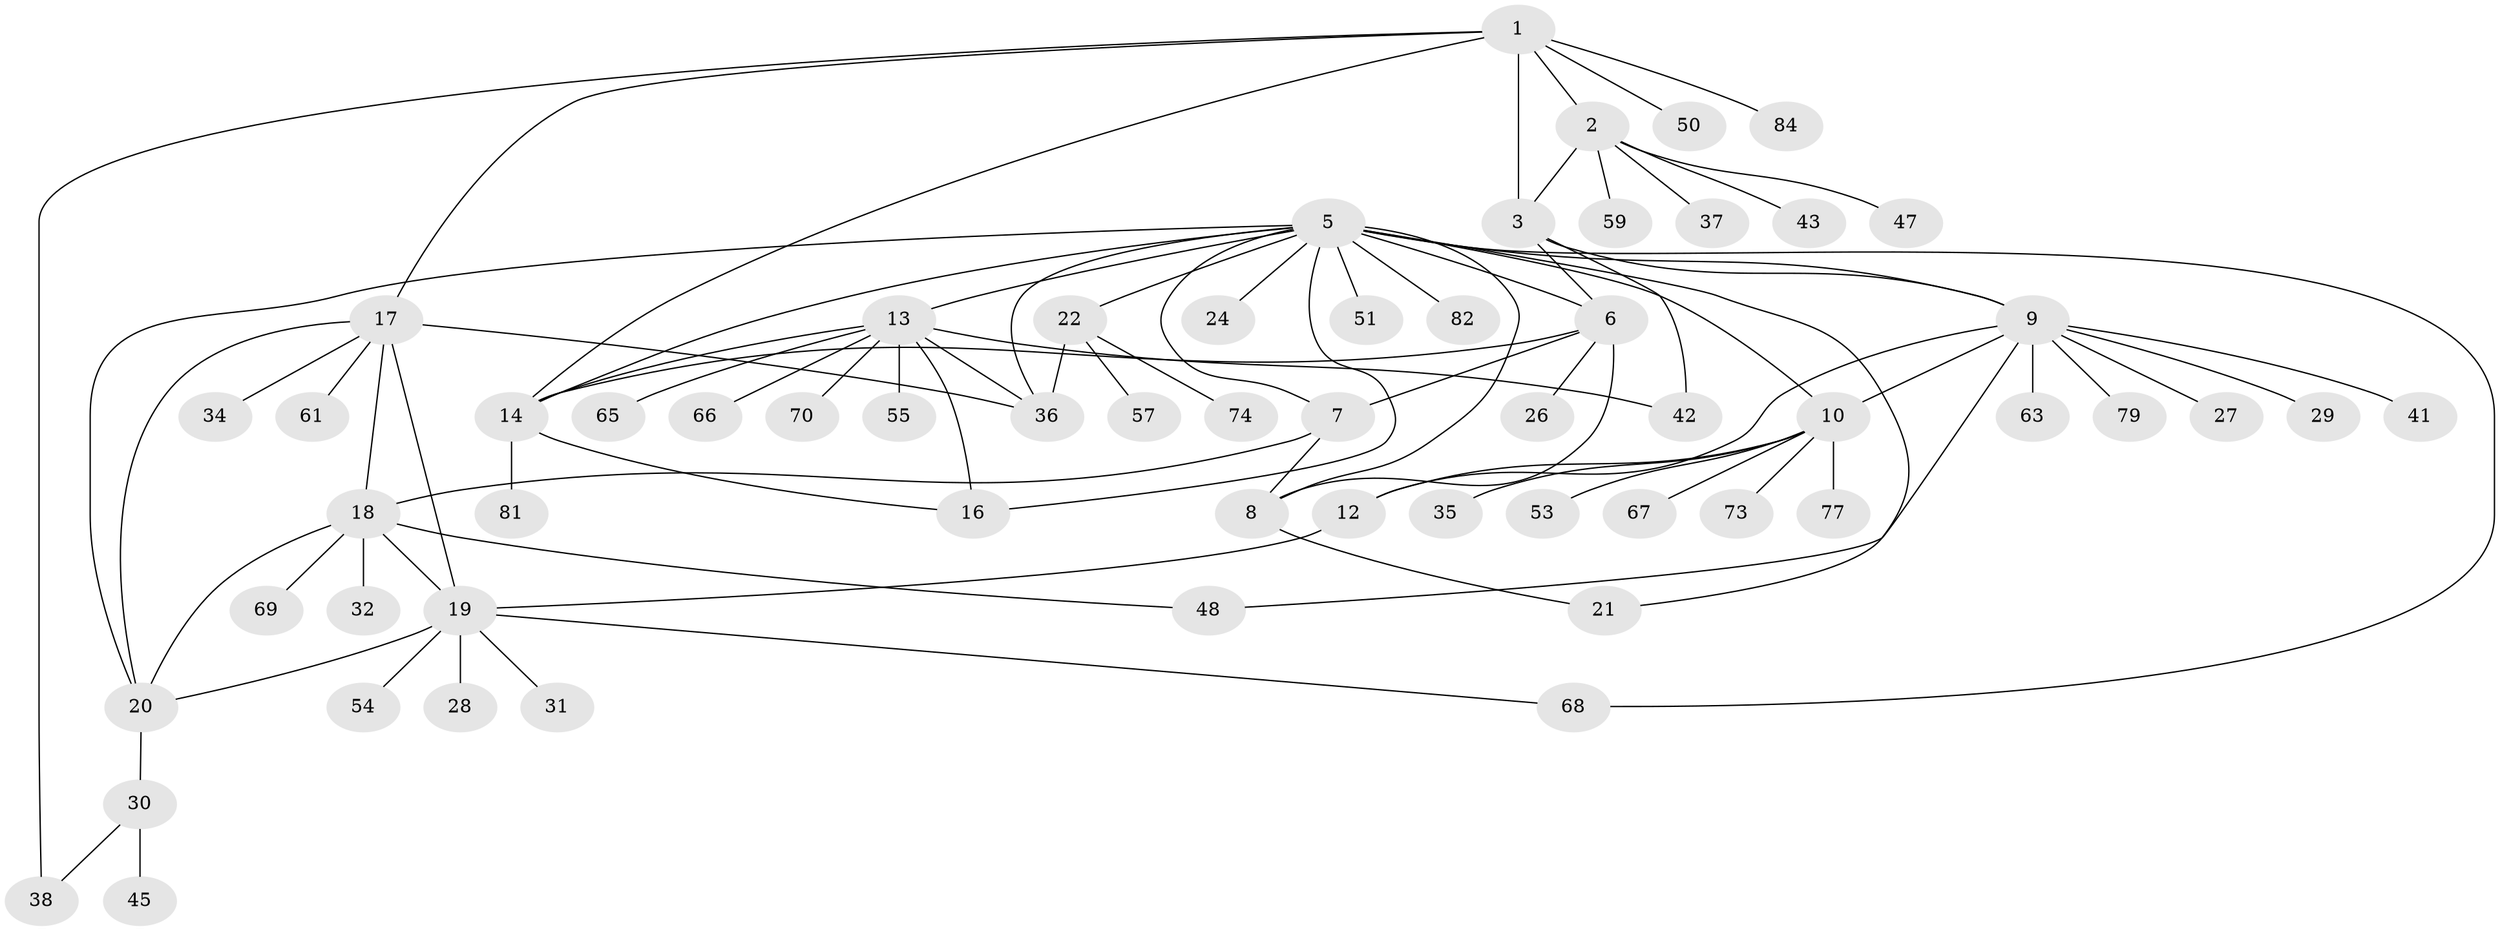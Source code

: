 // original degree distribution, {9: 0.023529411764705882, 8: 0.023529411764705882, 6: 0.058823529411764705, 3: 0.03529411764705882, 7: 0.03529411764705882, 5: 0.03529411764705882, 12: 0.011764705882352941, 10: 0.011764705882352941, 11: 0.011764705882352941, 2: 0.15294117647058825, 4: 0.03529411764705882, 1: 0.5647058823529412}
// Generated by graph-tools (version 1.1) at 2025/42/03/06/25 10:42:08]
// undirected, 60 vertices, 85 edges
graph export_dot {
graph [start="1"]
  node [color=gray90,style=filled];
  1 [super="+23"];
  2 [super="+33"];
  3 [super="+4"];
  5 [super="+15"];
  6 [super="+56"];
  7 [super="+71"];
  8 [super="+39"];
  9 [super="+44"];
  10 [super="+11"];
  12 [super="+46"];
  13 [super="+76"];
  14 [super="+40"];
  16;
  17 [super="+62"];
  18 [super="+52"];
  19 [super="+25"];
  20 [super="+80"];
  21 [super="+49"];
  22 [super="+85"];
  24;
  26 [super="+78"];
  27;
  28;
  29;
  30 [super="+58"];
  31;
  32;
  34;
  35;
  36 [super="+83"];
  37;
  38;
  41;
  42;
  43;
  45;
  47 [super="+60"];
  48 [super="+72"];
  50;
  51;
  53 [super="+64"];
  54;
  55;
  57;
  59;
  61;
  63;
  65;
  66;
  67;
  68;
  69;
  70;
  73;
  74 [super="+75"];
  77;
  79;
  81;
  82;
  84;
  1 -- 2;
  1 -- 3 [weight=2];
  1 -- 14;
  1 -- 17;
  1 -- 38;
  1 -- 50;
  1 -- 84;
  2 -- 3 [weight=2];
  2 -- 37;
  2 -- 43;
  2 -- 47;
  2 -- 59;
  3 -- 6;
  3 -- 9;
  3 -- 42;
  5 -- 6;
  5 -- 7;
  5 -- 8;
  5 -- 24;
  5 -- 36;
  5 -- 10;
  5 -- 68;
  5 -- 9;
  5 -- 13;
  5 -- 14;
  5 -- 16;
  5 -- 82;
  5 -- 51;
  5 -- 20;
  5 -- 22;
  5 -- 21;
  6 -- 7;
  6 -- 8;
  6 -- 26;
  6 -- 14;
  7 -- 8;
  7 -- 18;
  8 -- 21;
  9 -- 10 [weight=2];
  9 -- 12;
  9 -- 27;
  9 -- 29;
  9 -- 41;
  9 -- 48;
  9 -- 63;
  9 -- 79;
  10 -- 12 [weight=2];
  10 -- 53;
  10 -- 73;
  10 -- 77;
  10 -- 67;
  10 -- 35;
  12 -- 19;
  13 -- 14;
  13 -- 16;
  13 -- 42;
  13 -- 55;
  13 -- 65;
  13 -- 66;
  13 -- 70;
  13 -- 36;
  14 -- 16;
  14 -- 81;
  17 -- 18;
  17 -- 19;
  17 -- 20;
  17 -- 34;
  17 -- 36;
  17 -- 61;
  18 -- 19;
  18 -- 20;
  18 -- 32;
  18 -- 48;
  18 -- 69;
  19 -- 20;
  19 -- 28;
  19 -- 31;
  19 -- 54;
  19 -- 68;
  20 -- 30;
  22 -- 57;
  22 -- 74;
  22 -- 36;
  30 -- 38;
  30 -- 45;
}
